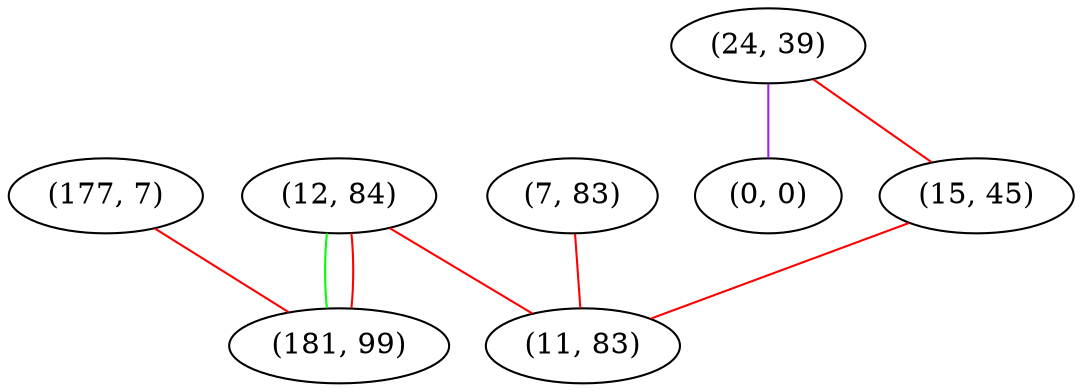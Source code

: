 graph "" {
"(12, 84)";
"(24, 39)";
"(177, 7)";
"(0, 0)";
"(181, 99)";
"(7, 83)";
"(15, 45)";
"(11, 83)";
"(12, 84)" -- "(11, 83)"  [color=red, key=0, weight=1];
"(12, 84)" -- "(181, 99)"  [color=green, key=0, weight=2];
"(12, 84)" -- "(181, 99)"  [color=red, key=1, weight=1];
"(24, 39)" -- "(15, 45)"  [color=red, key=0, weight=1];
"(24, 39)" -- "(0, 0)"  [color=purple, key=0, weight=4];
"(177, 7)" -- "(181, 99)"  [color=red, key=0, weight=1];
"(7, 83)" -- "(11, 83)"  [color=red, key=0, weight=1];
"(15, 45)" -- "(11, 83)"  [color=red, key=0, weight=1];
}
